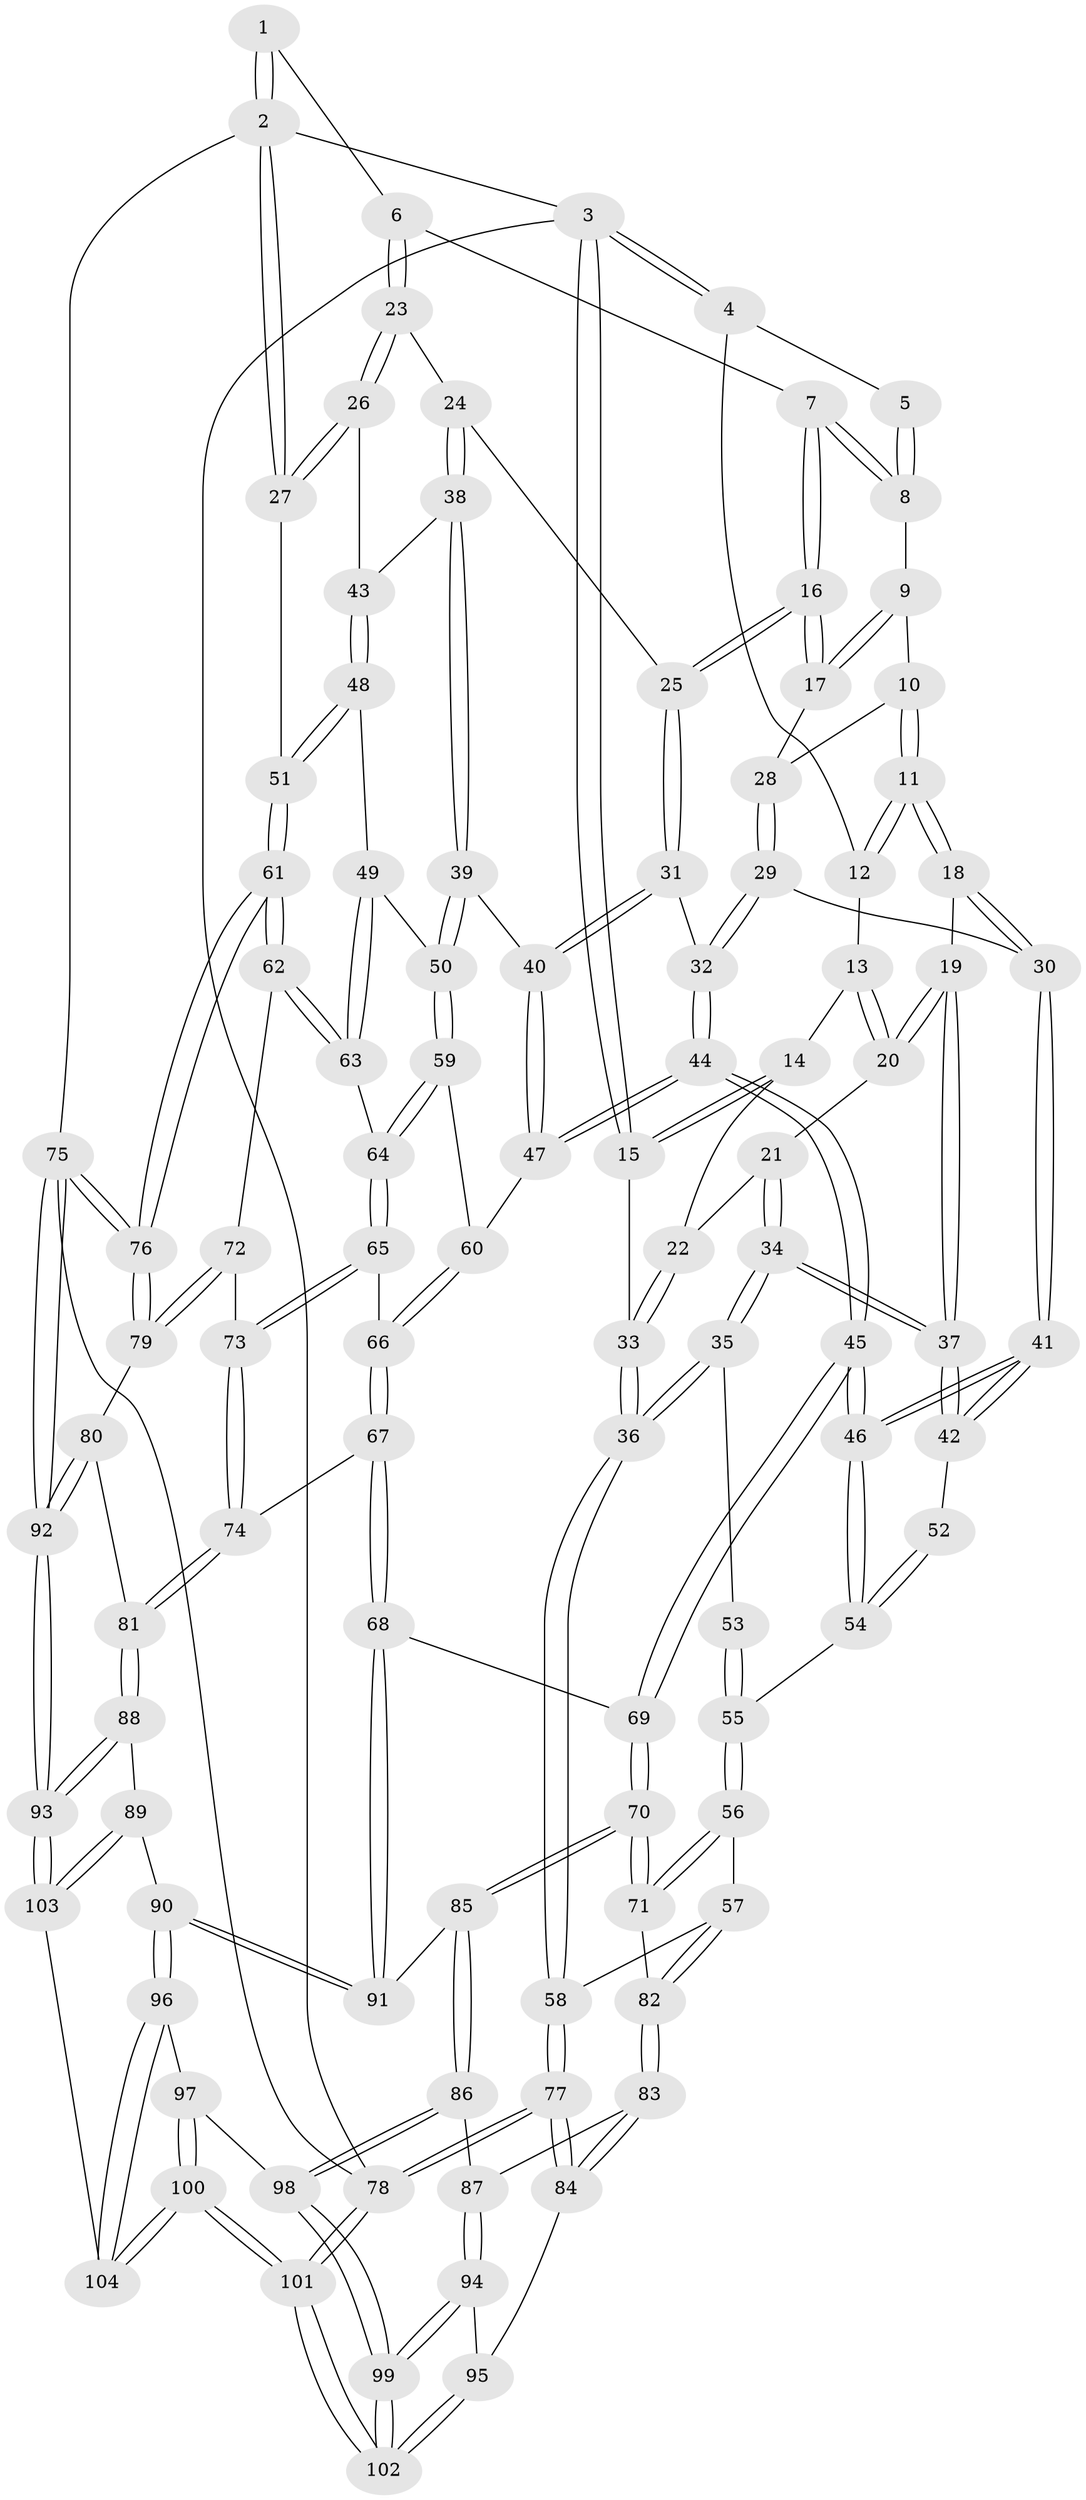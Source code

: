 // coarse degree distribution, {3: 0.11290322580645161, 4: 0.27419354838709675, 6: 0.14516129032258066, 5: 0.41935483870967744, 9: 0.016129032258064516, 7: 0.03225806451612903}
// Generated by graph-tools (version 1.1) at 2025/04/03/04/25 22:04:30]
// undirected, 104 vertices, 257 edges
graph export_dot {
graph [start="1"]
  node [color=gray90,style=filled];
  1 [pos="+0.7157584041816976+0"];
  2 [pos="+1+0"];
  3 [pos="+0+0"];
  4 [pos="+0.26729793961293663+0"];
  5 [pos="+0.6220992458182067+0"];
  6 [pos="+0.8080811497837348+0.11347145611956455"];
  7 [pos="+0.6589464567680409+0.10152310663667775"];
  8 [pos="+0.5992369047890004+0"];
  9 [pos="+0.5220484460430671+0.07485725330612067"];
  10 [pos="+0.42861809590052324+0.12316449397596765"];
  11 [pos="+0.40968005295658416+0.12382090800225058"];
  12 [pos="+0.27372759990765444+0"];
  13 [pos="+0.2087554803087972+0.048388797594716176"];
  14 [pos="+0.13019326635667305+0.12150998741183999"];
  15 [pos="+0+0"];
  16 [pos="+0.6197535990706328+0.19406085044664864"];
  17 [pos="+0.5961965512199088+0.17801041868687378"];
  18 [pos="+0.35964500167955926+0.21570814567939856"];
  19 [pos="+0.3541271091950214+0.21970237805148393"];
  20 [pos="+0.26147058117131017+0.17488728734359077"];
  21 [pos="+0.16683467351612863+0.21958896218890395"];
  22 [pos="+0.13642893146836238+0.19290773024695823"];
  23 [pos="+0.8759161473835159+0.18847149951873945"];
  24 [pos="+0.636136315310031+0.2345986771980132"];
  25 [pos="+0.6271028358309305+0.23213725094043014"];
  26 [pos="+0.9023347817187483+0.20222060102327272"];
  27 [pos="+1+0.03619358152736816"];
  28 [pos="+0.4808439097869111+0.16365650042875377"];
  29 [pos="+0.5457741237659035+0.288117131837743"];
  30 [pos="+0.4945616516247116+0.28652453512990345"];
  31 [pos="+0.5661255330571058+0.2876505089756659"];
  32 [pos="+0.5543282589372035+0.29110720769889714"];
  33 [pos="+0+0.3541547401013601"];
  34 [pos="+0.18498659595253533+0.3034561607637499"];
  35 [pos="+0.05399162330108751+0.363087110905885"];
  36 [pos="+0+0.382179981853613"];
  37 [pos="+0.3004591058766594+0.3549687826182648"];
  38 [pos="+0.7059768861739336+0.3248411937647625"];
  39 [pos="+0.6763634712930539+0.4143538881812838"];
  40 [pos="+0.6618214926226242+0.4140869600475835"];
  41 [pos="+0.3345467613563228+0.4539650756298662"];
  42 [pos="+0.31360600754426693+0.39922848943520955"];
  43 [pos="+0.8703962573716004+0.2971503335790226"];
  44 [pos="+0.48930481576521034+0.4974436661270023"];
  45 [pos="+0.41420246057812315+0.5304197797314801"];
  46 [pos="+0.338108574619294+0.47236222191702426"];
  47 [pos="+0.5298087621458317+0.49738505689266455"];
  48 [pos="+0.8671089486742676+0.39870308800838955"];
  49 [pos="+0.8570696691363989+0.42256838620430376"];
  50 [pos="+0.7433092080614687+0.45815038751618603"];
  51 [pos="+1+0.4501826622724424"];
  52 [pos="+0.12195760410681927+0.399942369206303"];
  53 [pos="+0.076877481298145+0.37792720382814177"];
  54 [pos="+0.2505242098988836+0.5076414859038597"];
  55 [pos="+0.20058641079996686+0.5379563493050035"];
  56 [pos="+0.1336811061596235+0.588122055424187"];
  57 [pos="+0+0.5106715644842998"];
  58 [pos="+0+0.4993038294050003"];
  59 [pos="+0.722809541031551+0.5234544345213844"];
  60 [pos="+0.6174976139558997+0.5496871440626953"];
  61 [pos="+1+0.619847002746366"];
  62 [pos="+0.9195589412689102+0.5546073392050517"];
  63 [pos="+0.8996870290883126+0.5264862640155774"];
  64 [pos="+0.74370283672625+0.5832633815801018"];
  65 [pos="+0.7434232053819383+0.6074220143175273"];
  66 [pos="+0.6375120406218391+0.6182932018482631"];
  67 [pos="+0.5848209688101883+0.7478186661441815"];
  68 [pos="+0.5643853804757976+0.7573635797546944"];
  69 [pos="+0.41918333005224223+0.5902115943803236"];
  70 [pos="+0.2636447024425436+0.7870960086685374"];
  71 [pos="+0.18261718905369487+0.7382758410060363"];
  72 [pos="+0.8765147661393438+0.620545826287043"];
  73 [pos="+0.7650594426128109+0.6519004015979541"];
  74 [pos="+0.7436767818044696+0.7384259060755096"];
  75 [pos="+1+1"];
  76 [pos="+1+0.7700399144549522"];
  77 [pos="+0+1"];
  78 [pos="+0+1"];
  79 [pos="+0.9072619509105673+0.7563487824461279"];
  80 [pos="+0.8171801011376948+0.8045707813779557"];
  81 [pos="+0.8091233322897045+0.8026113135694747"];
  82 [pos="+0.08521181608975412+0.7794787944988757"];
  83 [pos="+0.02445957141112779+0.8510800723649388"];
  84 [pos="+0+0.8919602934915388"];
  85 [pos="+0.2663377512562988+0.7952283645239853"];
  86 [pos="+0.267042932814285+0.8284120362499696"];
  87 [pos="+0.11933242556586643+0.877331895058098"];
  88 [pos="+0.7067248362062135+0.9133573699408505"];
  89 [pos="+0.5912030313178235+0.9066692942849129"];
  90 [pos="+0.5508138393579788+0.8390888558881374"];
  91 [pos="+0.5497721060887389+0.8091124183383428"];
  92 [pos="+1+1"];
  93 [pos="+1+1"];
  94 [pos="+0.14451239637223368+0.9518030446686245"];
  95 [pos="+0.06593108558289248+0.9322152872030437"];
  96 [pos="+0.39216669597048825+0.938133678215301"];
  97 [pos="+0.3191370510980262+0.8933491073896288"];
  98 [pos="+0.2708309955846165+0.8505395420731814"];
  99 [pos="+0.1886851237543731+0.9751656865458086"];
  100 [pos="+0.2457797350539928+1"];
  101 [pos="+0.17887396078035978+1"];
  102 [pos="+0.179453560002396+1"];
  103 [pos="+0.5524741137760142+1"];
  104 [pos="+0.4468640398967224+1"];
  1 -- 2;
  1 -- 2;
  1 -- 6;
  2 -- 3;
  2 -- 27;
  2 -- 27;
  2 -- 75;
  3 -- 4;
  3 -- 4;
  3 -- 15;
  3 -- 15;
  3 -- 78;
  4 -- 5;
  4 -- 12;
  5 -- 8;
  5 -- 8;
  6 -- 7;
  6 -- 23;
  6 -- 23;
  7 -- 8;
  7 -- 8;
  7 -- 16;
  7 -- 16;
  8 -- 9;
  9 -- 10;
  9 -- 17;
  9 -- 17;
  10 -- 11;
  10 -- 11;
  10 -- 28;
  11 -- 12;
  11 -- 12;
  11 -- 18;
  11 -- 18;
  12 -- 13;
  13 -- 14;
  13 -- 20;
  13 -- 20;
  14 -- 15;
  14 -- 15;
  14 -- 22;
  15 -- 33;
  16 -- 17;
  16 -- 17;
  16 -- 25;
  16 -- 25;
  17 -- 28;
  18 -- 19;
  18 -- 30;
  18 -- 30;
  19 -- 20;
  19 -- 20;
  19 -- 37;
  19 -- 37;
  20 -- 21;
  21 -- 22;
  21 -- 34;
  21 -- 34;
  22 -- 33;
  22 -- 33;
  23 -- 24;
  23 -- 26;
  23 -- 26;
  24 -- 25;
  24 -- 38;
  24 -- 38;
  25 -- 31;
  25 -- 31;
  26 -- 27;
  26 -- 27;
  26 -- 43;
  27 -- 51;
  28 -- 29;
  28 -- 29;
  29 -- 30;
  29 -- 32;
  29 -- 32;
  30 -- 41;
  30 -- 41;
  31 -- 32;
  31 -- 40;
  31 -- 40;
  32 -- 44;
  32 -- 44;
  33 -- 36;
  33 -- 36;
  34 -- 35;
  34 -- 35;
  34 -- 37;
  34 -- 37;
  35 -- 36;
  35 -- 36;
  35 -- 53;
  36 -- 58;
  36 -- 58;
  37 -- 42;
  37 -- 42;
  38 -- 39;
  38 -- 39;
  38 -- 43;
  39 -- 40;
  39 -- 50;
  39 -- 50;
  40 -- 47;
  40 -- 47;
  41 -- 42;
  41 -- 42;
  41 -- 46;
  41 -- 46;
  42 -- 52;
  43 -- 48;
  43 -- 48;
  44 -- 45;
  44 -- 45;
  44 -- 47;
  44 -- 47;
  45 -- 46;
  45 -- 46;
  45 -- 69;
  45 -- 69;
  46 -- 54;
  46 -- 54;
  47 -- 60;
  48 -- 49;
  48 -- 51;
  48 -- 51;
  49 -- 50;
  49 -- 63;
  49 -- 63;
  50 -- 59;
  50 -- 59;
  51 -- 61;
  51 -- 61;
  52 -- 54;
  52 -- 54;
  53 -- 55;
  53 -- 55;
  54 -- 55;
  55 -- 56;
  55 -- 56;
  56 -- 57;
  56 -- 71;
  56 -- 71;
  57 -- 58;
  57 -- 82;
  57 -- 82;
  58 -- 77;
  58 -- 77;
  59 -- 60;
  59 -- 64;
  59 -- 64;
  60 -- 66;
  60 -- 66;
  61 -- 62;
  61 -- 62;
  61 -- 76;
  61 -- 76;
  62 -- 63;
  62 -- 63;
  62 -- 72;
  63 -- 64;
  64 -- 65;
  64 -- 65;
  65 -- 66;
  65 -- 73;
  65 -- 73;
  66 -- 67;
  66 -- 67;
  67 -- 68;
  67 -- 68;
  67 -- 74;
  68 -- 69;
  68 -- 91;
  68 -- 91;
  69 -- 70;
  69 -- 70;
  70 -- 71;
  70 -- 71;
  70 -- 85;
  70 -- 85;
  71 -- 82;
  72 -- 73;
  72 -- 79;
  72 -- 79;
  73 -- 74;
  73 -- 74;
  74 -- 81;
  74 -- 81;
  75 -- 76;
  75 -- 76;
  75 -- 92;
  75 -- 92;
  75 -- 78;
  76 -- 79;
  76 -- 79;
  77 -- 78;
  77 -- 78;
  77 -- 84;
  77 -- 84;
  78 -- 101;
  78 -- 101;
  79 -- 80;
  80 -- 81;
  80 -- 92;
  80 -- 92;
  81 -- 88;
  81 -- 88;
  82 -- 83;
  82 -- 83;
  83 -- 84;
  83 -- 84;
  83 -- 87;
  84 -- 95;
  85 -- 86;
  85 -- 86;
  85 -- 91;
  86 -- 87;
  86 -- 98;
  86 -- 98;
  87 -- 94;
  87 -- 94;
  88 -- 89;
  88 -- 93;
  88 -- 93;
  89 -- 90;
  89 -- 103;
  89 -- 103;
  90 -- 91;
  90 -- 91;
  90 -- 96;
  90 -- 96;
  92 -- 93;
  92 -- 93;
  93 -- 103;
  93 -- 103;
  94 -- 95;
  94 -- 99;
  94 -- 99;
  95 -- 102;
  95 -- 102;
  96 -- 97;
  96 -- 104;
  96 -- 104;
  97 -- 98;
  97 -- 100;
  97 -- 100;
  98 -- 99;
  98 -- 99;
  99 -- 102;
  99 -- 102;
  100 -- 101;
  100 -- 101;
  100 -- 104;
  100 -- 104;
  101 -- 102;
  101 -- 102;
  103 -- 104;
}
